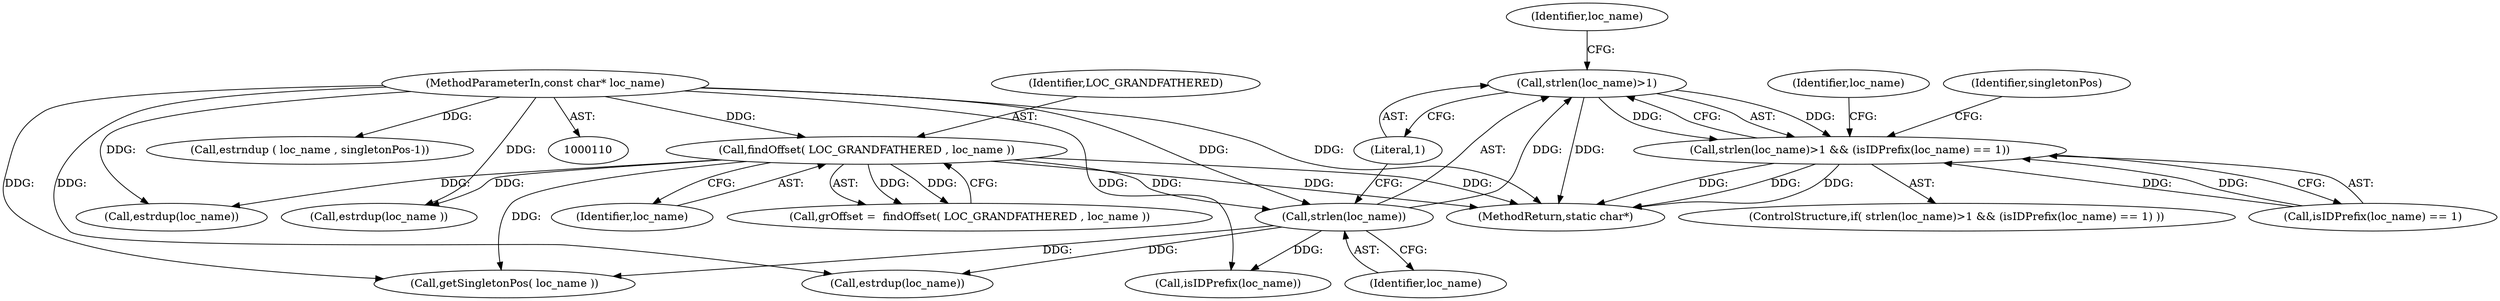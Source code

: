 digraph "0_php-src_97eff7eb57fc2320c267a949cffd622c38712484?w=1_22@API" {
"1000189" [label="(Call,strlen(loc_name)>1)"];
"1000190" [label="(Call,strlen(loc_name))"];
"1000153" [label="(Call,findOffset( LOC_GRANDFATHERED , loc_name ))"];
"1000111" [label="(MethodParameterIn,const char* loc_name)"];
"1000188" [label="(Call,strlen(loc_name)>1 && (isIDPrefix(loc_name) == 1))"];
"1000169" [label="(Call,estrdup(loc_name))"];
"1000151" [label="(Call,grOffset =  findOffset( LOC_GRANDFATHERED , loc_name ))"];
"1000111" [label="(MethodParameterIn,const char* loc_name)"];
"1000203" [label="(Call,getSingletonPos( loc_name ))"];
"1000189" [label="(Call,strlen(loc_name)>1)"];
"1000155" [label="(Identifier,loc_name)"];
"1000191" [label="(Identifier,loc_name)"];
"1000153" [label="(Call,findOffset( LOC_GRANDFATHERED , loc_name ))"];
"1000194" [label="(Call,isIDPrefix(loc_name))"];
"1000220" [label="(Call,estrndup ( loc_name , singletonPos-1))"];
"1000190" [label="(Call,strlen(loc_name))"];
"1000195" [label="(Identifier,loc_name)"];
"1000386" [label="(MethodReturn,static char*)"];
"1000188" [label="(Call,strlen(loc_name)>1 && (isIDPrefix(loc_name) == 1))"];
"1000187" [label="(ControlStructure,if( strlen(loc_name)>1 && (isIDPrefix(loc_name) == 1) ))"];
"1000154" [label="(Identifier,LOC_GRANDFATHERED)"];
"1000200" [label="(Identifier,loc_name)"];
"1000192" [label="(Literal,1)"];
"1000202" [label="(Identifier,singletonPos)"];
"1000199" [label="(Call,estrdup(loc_name))"];
"1000193" [label="(Call,isIDPrefix(loc_name) == 1)"];
"1000232" [label="(Call,estrdup(loc_name ))"];
"1000189" -> "1000188"  [label="AST: "];
"1000189" -> "1000192"  [label="CFG: "];
"1000190" -> "1000189"  [label="AST: "];
"1000192" -> "1000189"  [label="AST: "];
"1000195" -> "1000189"  [label="CFG: "];
"1000188" -> "1000189"  [label="CFG: "];
"1000189" -> "1000386"  [label="DDG: "];
"1000189" -> "1000188"  [label="DDG: "];
"1000189" -> "1000188"  [label="DDG: "];
"1000190" -> "1000189"  [label="DDG: "];
"1000190" -> "1000191"  [label="CFG: "];
"1000191" -> "1000190"  [label="AST: "];
"1000192" -> "1000190"  [label="CFG: "];
"1000153" -> "1000190"  [label="DDG: "];
"1000111" -> "1000190"  [label="DDG: "];
"1000190" -> "1000194"  [label="DDG: "];
"1000190" -> "1000199"  [label="DDG: "];
"1000190" -> "1000203"  [label="DDG: "];
"1000153" -> "1000151"  [label="AST: "];
"1000153" -> "1000155"  [label="CFG: "];
"1000154" -> "1000153"  [label="AST: "];
"1000155" -> "1000153"  [label="AST: "];
"1000151" -> "1000153"  [label="CFG: "];
"1000153" -> "1000386"  [label="DDG: "];
"1000153" -> "1000386"  [label="DDG: "];
"1000153" -> "1000151"  [label="DDG: "];
"1000153" -> "1000151"  [label="DDG: "];
"1000111" -> "1000153"  [label="DDG: "];
"1000153" -> "1000169"  [label="DDG: "];
"1000153" -> "1000203"  [label="DDG: "];
"1000153" -> "1000232"  [label="DDG: "];
"1000111" -> "1000110"  [label="AST: "];
"1000111" -> "1000386"  [label="DDG: "];
"1000111" -> "1000169"  [label="DDG: "];
"1000111" -> "1000194"  [label="DDG: "];
"1000111" -> "1000199"  [label="DDG: "];
"1000111" -> "1000203"  [label="DDG: "];
"1000111" -> "1000220"  [label="DDG: "];
"1000111" -> "1000232"  [label="DDG: "];
"1000188" -> "1000187"  [label="AST: "];
"1000188" -> "1000193"  [label="CFG: "];
"1000193" -> "1000188"  [label="AST: "];
"1000200" -> "1000188"  [label="CFG: "];
"1000202" -> "1000188"  [label="CFG: "];
"1000188" -> "1000386"  [label="DDG: "];
"1000188" -> "1000386"  [label="DDG: "];
"1000188" -> "1000386"  [label="DDG: "];
"1000193" -> "1000188"  [label="DDG: "];
"1000193" -> "1000188"  [label="DDG: "];
}
